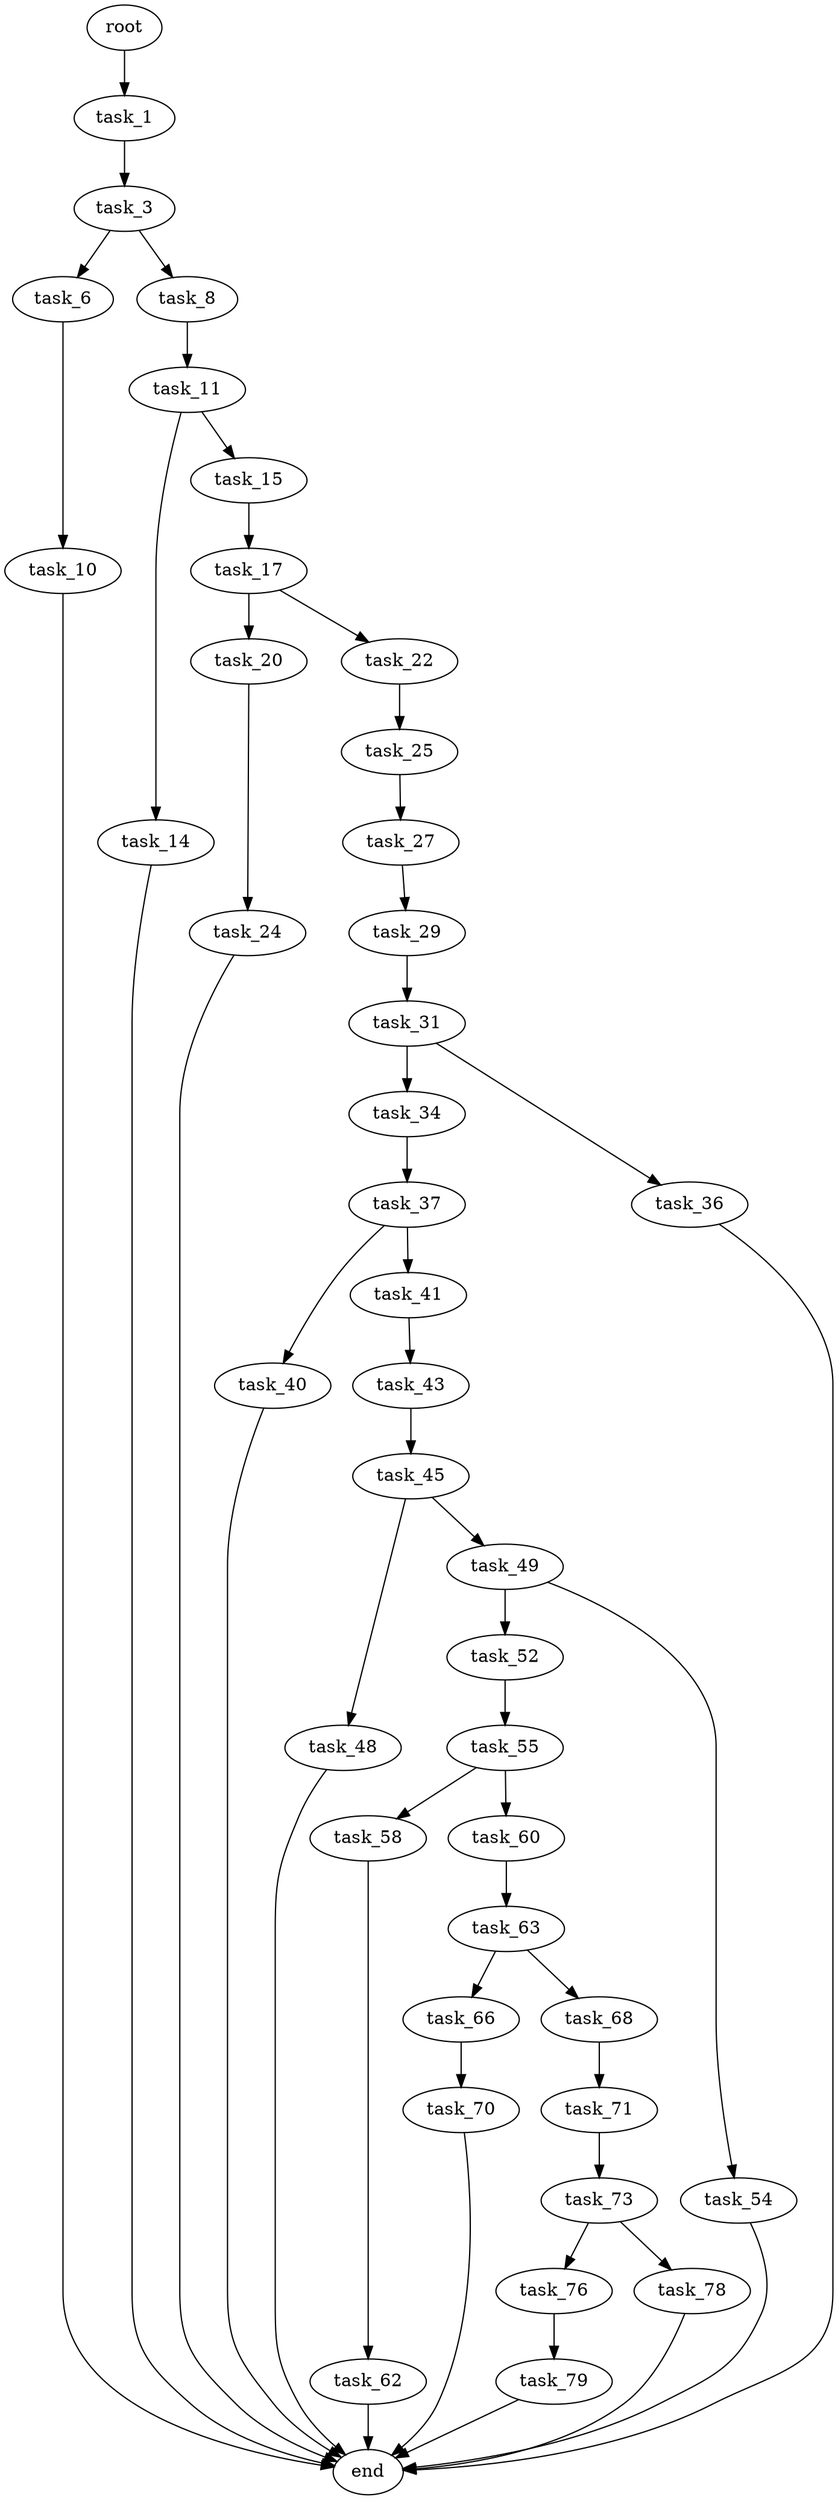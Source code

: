 digraph G {
  root [size="0.000000"];
  task_1 [size="5981285787.000000"];
  task_3 [size="549755813888.000000"];
  task_6 [size="231612568984.000000"];
  task_8 [size="1043151989106.000000"];
  task_10 [size="274879327036.000000"];
  task_11 [size="312268034763.000000"];
  task_14 [size="108479468728.000000"];
  task_15 [size="28991029248.000000"];
  task_17 [size="134217728000.000000"];
  task_20 [size="68719476736.000000"];
  task_22 [size="1073741824000.000000"];
  task_24 [size="398422908.000000"];
  task_25 [size="5834134669.000000"];
  task_27 [size="131279642087.000000"];
  task_29 [size="1090665426548.000000"];
  task_31 [size="1316666506.000000"];
  task_34 [size="368293445632.000000"];
  task_36 [size="156729256099.000000"];
  task_37 [size="23742685078.000000"];
  task_40 [size="1033765457917.000000"];
  task_41 [size="1046563173.000000"];
  task_43 [size="163703181494.000000"];
  task_45 [size="8589934592.000000"];
  task_48 [size="1495916591.000000"];
  task_49 [size="782757789696.000000"];
  task_52 [size="368293445632.000000"];
  task_54 [size="1073741824000.000000"];
  task_55 [size="12961651296.000000"];
  task_58 [size="8122749825.000000"];
  task_60 [size="368293445632.000000"];
  task_62 [size="30487335854.000000"];
  task_63 [size="854542202.000000"];
  task_66 [size="339606117441.000000"];
  task_68 [size="782757789696.000000"];
  task_70 [size="368293445632.000000"];
  task_71 [size="148562778862.000000"];
  task_73 [size="18938318999.000000"];
  task_76 [size="549755813888.000000"];
  task_78 [size="68719476736.000000"];
  task_79 [size="8589934592.000000"];
  end [size="0.000000"];

  root -> task_1 [size="1.000000"];
  task_1 -> task_3 [size="134217728.000000"];
  task_3 -> task_6 [size="536870912.000000"];
  task_3 -> task_8 [size="536870912.000000"];
  task_6 -> task_10 [size="301989888.000000"];
  task_8 -> task_11 [size="838860800.000000"];
  task_10 -> end [size="1.000000"];
  task_11 -> task_14 [size="679477248.000000"];
  task_11 -> task_15 [size="679477248.000000"];
  task_14 -> end [size="1.000000"];
  task_15 -> task_17 [size="75497472.000000"];
  task_17 -> task_20 [size="209715200.000000"];
  task_17 -> task_22 [size="209715200.000000"];
  task_20 -> task_24 [size="134217728.000000"];
  task_22 -> task_25 [size="838860800.000000"];
  task_24 -> end [size="1.000000"];
  task_25 -> task_27 [size="209715200.000000"];
  task_27 -> task_29 [size="134217728.000000"];
  task_29 -> task_31 [size="679477248.000000"];
  task_31 -> task_34 [size="33554432.000000"];
  task_31 -> task_36 [size="33554432.000000"];
  task_34 -> task_37 [size="411041792.000000"];
  task_36 -> end [size="1.000000"];
  task_37 -> task_40 [size="411041792.000000"];
  task_37 -> task_41 [size="411041792.000000"];
  task_40 -> end [size="1.000000"];
  task_41 -> task_43 [size="33554432.000000"];
  task_43 -> task_45 [size="134217728.000000"];
  task_45 -> task_48 [size="33554432.000000"];
  task_45 -> task_49 [size="33554432.000000"];
  task_48 -> end [size="1.000000"];
  task_49 -> task_52 [size="679477248.000000"];
  task_49 -> task_54 [size="679477248.000000"];
  task_52 -> task_55 [size="411041792.000000"];
  task_54 -> end [size="1.000000"];
  task_55 -> task_58 [size="301989888.000000"];
  task_55 -> task_60 [size="301989888.000000"];
  task_58 -> task_62 [size="134217728.000000"];
  task_60 -> task_63 [size="411041792.000000"];
  task_62 -> end [size="1.000000"];
  task_63 -> task_66 [size="33554432.000000"];
  task_63 -> task_68 [size="33554432.000000"];
  task_66 -> task_70 [size="536870912.000000"];
  task_68 -> task_71 [size="679477248.000000"];
  task_70 -> end [size="1.000000"];
  task_71 -> task_73 [size="134217728.000000"];
  task_73 -> task_76 [size="411041792.000000"];
  task_73 -> task_78 [size="411041792.000000"];
  task_76 -> task_79 [size="536870912.000000"];
  task_78 -> end [size="1.000000"];
  task_79 -> end [size="1.000000"];
}
